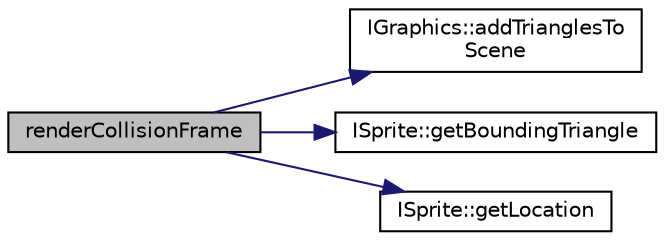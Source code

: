 digraph "renderCollisionFrame"
{
 // LATEX_PDF_SIZE
  edge [fontname="Helvetica",fontsize="10",labelfontname="Helvetica",labelfontsize="10"];
  node [fontname="Helvetica",fontsize="10",shape=record];
  rankdir="LR";
  Node1 [label="renderCollisionFrame",height=0.2,width=0.4,color="black", fillcolor="grey75", style="filled", fontcolor="black",tooltip=" "];
  Node1 -> Node2 [color="midnightblue",fontsize="10",style="solid"];
  Node2 [label="IGraphics::addTrianglesTo\lScene",height=0.2,width=0.4,color="black", fillcolor="white", style="filled",URL="$class_i_graphics.html#a3a87843b21c38ade740c475998313cf9",tooltip=" "];
  Node1 -> Node3 [color="midnightblue",fontsize="10",style="solid"];
  Node3 [label="ISprite::getBoundingTriangle",height=0.2,width=0.4,color="black", fillcolor="white", style="filled",URL="$class_i_sprite.html#ad02479bdf3ae8da1e43dd39a95b96940",tooltip=" "];
  Node1 -> Node4 [color="midnightblue",fontsize="10",style="solid"];
  Node4 [label="ISprite::getLocation",height=0.2,width=0.4,color="black", fillcolor="white", style="filled",URL="$class_i_sprite.html#a04e5809c871ecfe7caeab6d6886e2bbd",tooltip=" "];
}
